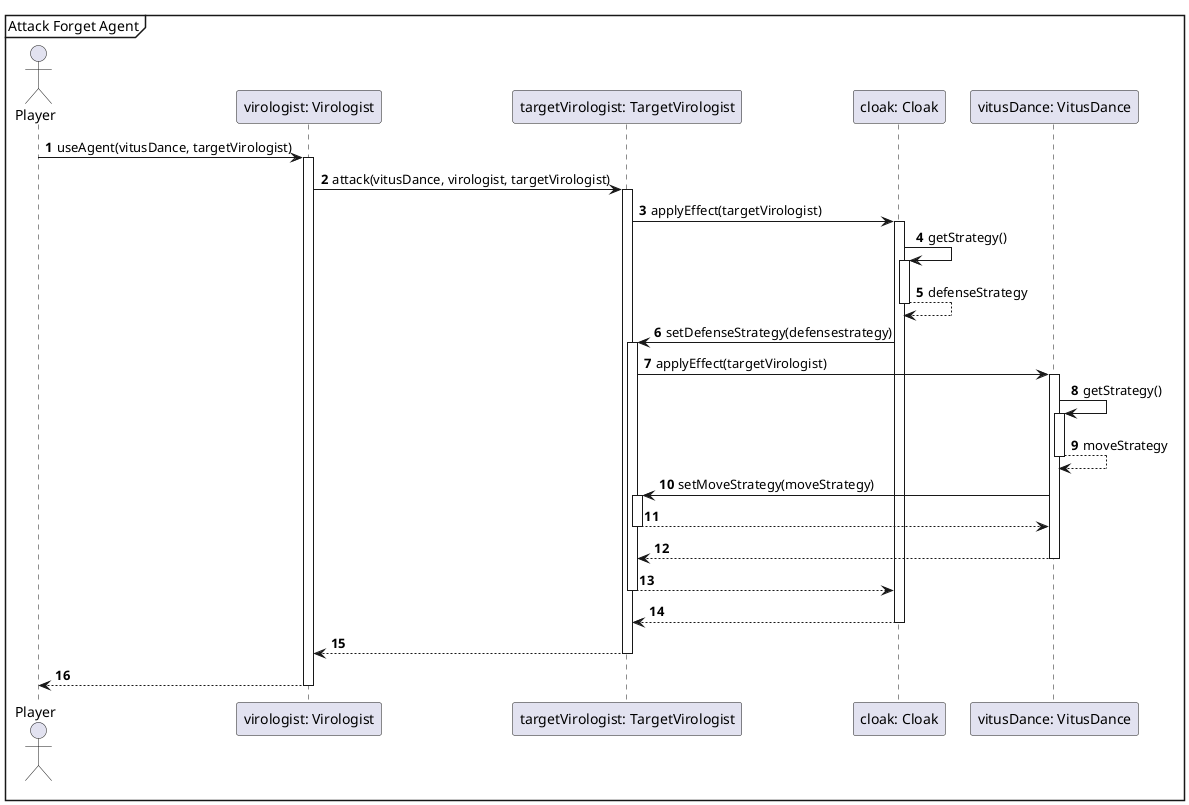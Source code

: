 @startuml
'https://plantuml.com/sequence-diagram

autonumber

mainframe Attack Forget Agent

actor Player

Player -> "virologist: Virologist"++: useAgent(vitusDance, targetVirologist)
"virologist: Virologist" -> "targetVirologist: TargetVirologist"++: attack(vitusDance, virologist, targetVirologist)
"targetVirologist: TargetVirologist" -> "cloak: Cloak"++ : applyEffect(targetVirologist)

"cloak: Cloak" -> "cloak: Cloak"++ : getStrategy()
"cloak: Cloak" --> "cloak: Cloak"-- : defenseStrategy

"cloak: Cloak" -> "targetVirologist: TargetVirologist"++: setDefenseStrategy(defensestrategy)

"targetVirologist: TargetVirologist" -> "vitusDance: VitusDance"++ : applyEffect(targetVirologist)

   "vitusDance: VitusDance" -> "vitusDance: VitusDance"++ : getStrategy()
   "vitusDance: VitusDance" --> "vitusDance: VitusDance"-- : moveStrategy

   "vitusDance: VitusDance" -> "targetVirologist: TargetVirologist"++: setMoveStrategy(moveStrategy)
   "targetVirologist: TargetVirologist" --> "vitusDance: VitusDance"--

   "vitusDance: VitusDance" --> "targetVirologist: TargetVirologist"--


"targetVirologist: TargetVirologist" --> "cloak: Cloak" --
"cloak: Cloak" --> "targetVirologist: TargetVirologist" --


"targetVirologist: TargetVirologist" --> "virologist: Virologist" --

"virologist: Virologist" --> Player --
@enduml